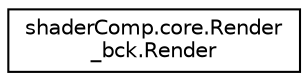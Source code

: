 digraph "Graphical Class Hierarchy"
{
  edge [fontname="Helvetica",fontsize="10",labelfontname="Helvetica",labelfontsize="10"];
  node [fontname="Helvetica",fontsize="10",shape=record];
  rankdir="LR";
  Node1 [label="shaderComp.core.Render\l_bck.Render",height=0.2,width=0.4,color="black", fillcolor="white", style="filled",URL="$classshader_comp_1_1core_1_1_render__bck_1_1_render.html"];
}
